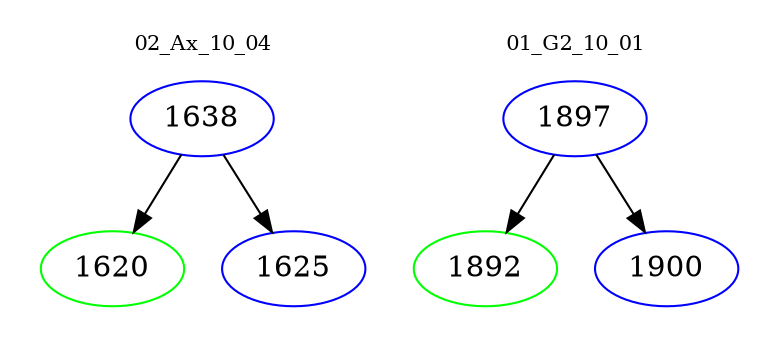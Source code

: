 digraph{
subgraph cluster_0 {
color = white
label = "02_Ax_10_04";
fontsize=10;
T0_1638 [label="1638", color="blue"]
T0_1638 -> T0_1620 [color="black"]
T0_1620 [label="1620", color="green"]
T0_1638 -> T0_1625 [color="black"]
T0_1625 [label="1625", color="blue"]
}
subgraph cluster_1 {
color = white
label = "01_G2_10_01";
fontsize=10;
T1_1897 [label="1897", color="blue"]
T1_1897 -> T1_1892 [color="black"]
T1_1892 [label="1892", color="green"]
T1_1897 -> T1_1900 [color="black"]
T1_1900 [label="1900", color="blue"]
}
}
